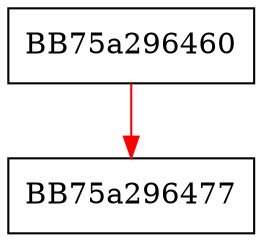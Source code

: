 digraph sqlite3MallocSize {
  node [shape="box"];
  graph [splines=ortho];
  BB75a296460 -> BB75a296477 [color="red"];
}